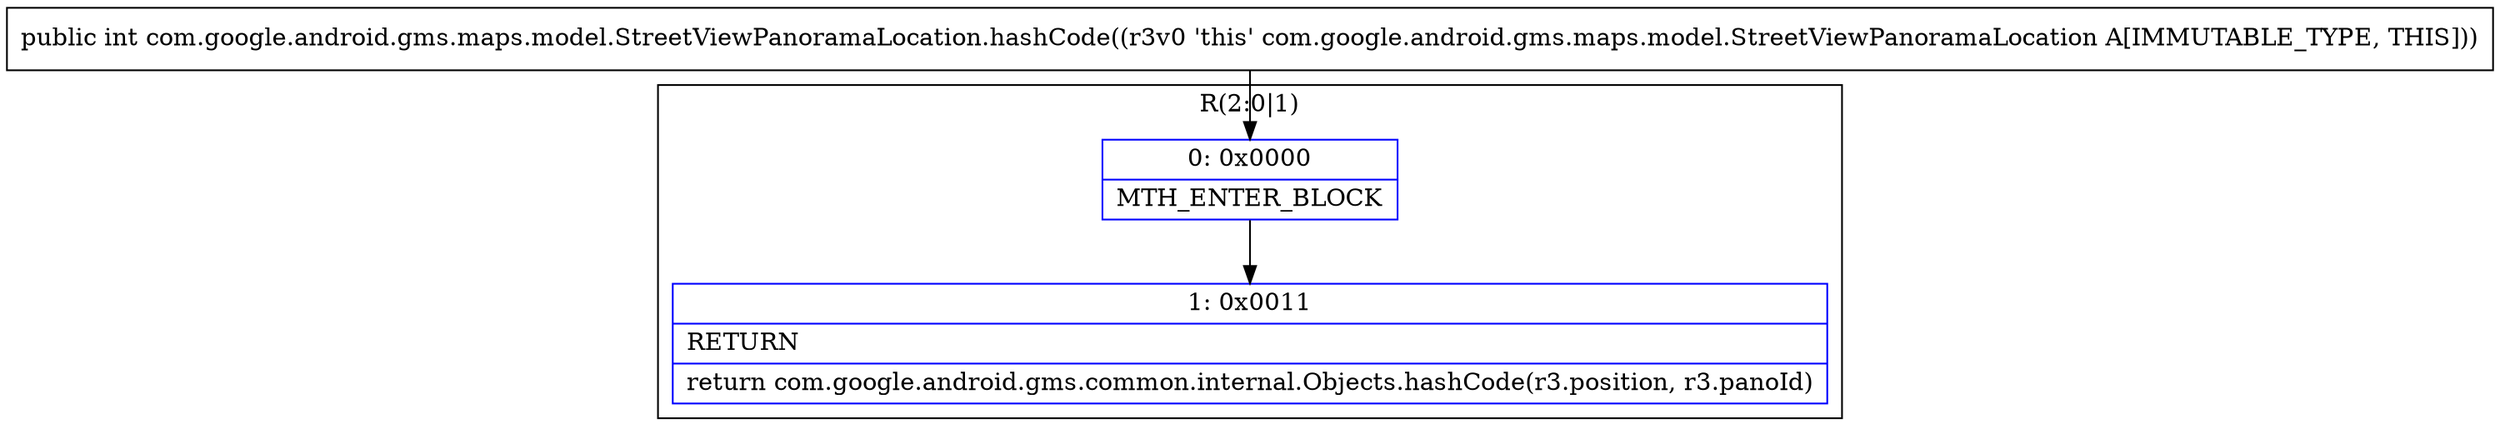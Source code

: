 digraph "CFG forcom.google.android.gms.maps.model.StreetViewPanoramaLocation.hashCode()I" {
subgraph cluster_Region_1174361345 {
label = "R(2:0|1)";
node [shape=record,color=blue];
Node_0 [shape=record,label="{0\:\ 0x0000|MTH_ENTER_BLOCK\l}"];
Node_1 [shape=record,label="{1\:\ 0x0011|RETURN\l|return com.google.android.gms.common.internal.Objects.hashCode(r3.position, r3.panoId)\l}"];
}
MethodNode[shape=record,label="{public int com.google.android.gms.maps.model.StreetViewPanoramaLocation.hashCode((r3v0 'this' com.google.android.gms.maps.model.StreetViewPanoramaLocation A[IMMUTABLE_TYPE, THIS])) }"];
MethodNode -> Node_0;
Node_0 -> Node_1;
}

